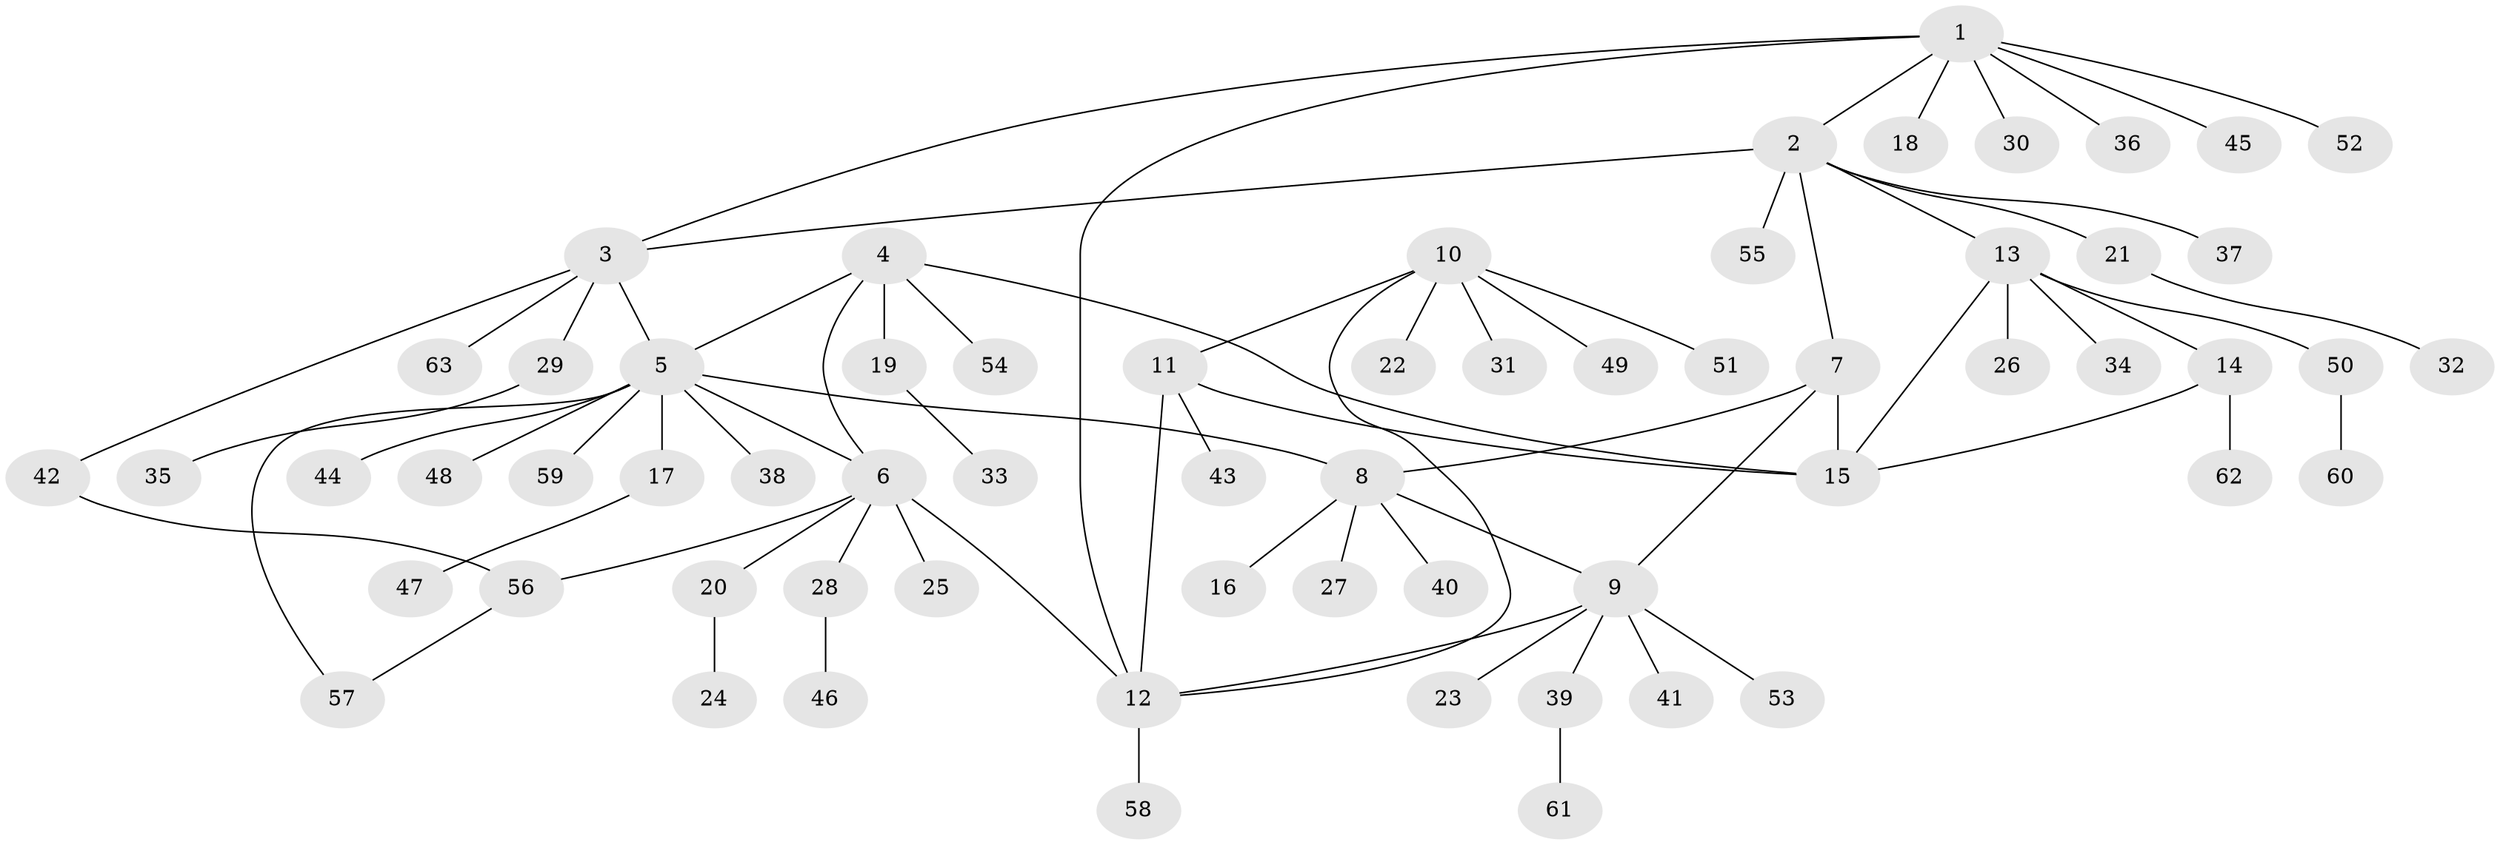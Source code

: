// Generated by graph-tools (version 1.1) at 2025/37/03/09/25 02:37:20]
// undirected, 63 vertices, 75 edges
graph export_dot {
graph [start="1"]
  node [color=gray90,style=filled];
  1;
  2;
  3;
  4;
  5;
  6;
  7;
  8;
  9;
  10;
  11;
  12;
  13;
  14;
  15;
  16;
  17;
  18;
  19;
  20;
  21;
  22;
  23;
  24;
  25;
  26;
  27;
  28;
  29;
  30;
  31;
  32;
  33;
  34;
  35;
  36;
  37;
  38;
  39;
  40;
  41;
  42;
  43;
  44;
  45;
  46;
  47;
  48;
  49;
  50;
  51;
  52;
  53;
  54;
  55;
  56;
  57;
  58;
  59;
  60;
  61;
  62;
  63;
  1 -- 2;
  1 -- 3;
  1 -- 12;
  1 -- 18;
  1 -- 30;
  1 -- 36;
  1 -- 45;
  1 -- 52;
  2 -- 3;
  2 -- 7;
  2 -- 13;
  2 -- 21;
  2 -- 37;
  2 -- 55;
  3 -- 5;
  3 -- 29;
  3 -- 42;
  3 -- 63;
  4 -- 5;
  4 -- 6;
  4 -- 15;
  4 -- 19;
  4 -- 54;
  5 -- 6;
  5 -- 8;
  5 -- 17;
  5 -- 38;
  5 -- 44;
  5 -- 48;
  5 -- 57;
  5 -- 59;
  6 -- 12;
  6 -- 20;
  6 -- 25;
  6 -- 28;
  6 -- 56;
  7 -- 8;
  7 -- 9;
  7 -- 15;
  8 -- 9;
  8 -- 16;
  8 -- 27;
  8 -- 40;
  9 -- 12;
  9 -- 23;
  9 -- 39;
  9 -- 41;
  9 -- 53;
  10 -- 11;
  10 -- 12;
  10 -- 22;
  10 -- 31;
  10 -- 49;
  10 -- 51;
  11 -- 12;
  11 -- 15;
  11 -- 43;
  12 -- 58;
  13 -- 14;
  13 -- 15;
  13 -- 26;
  13 -- 34;
  13 -- 50;
  14 -- 15;
  14 -- 62;
  17 -- 47;
  19 -- 33;
  20 -- 24;
  21 -- 32;
  28 -- 46;
  29 -- 35;
  39 -- 61;
  42 -- 56;
  50 -- 60;
  56 -- 57;
}
